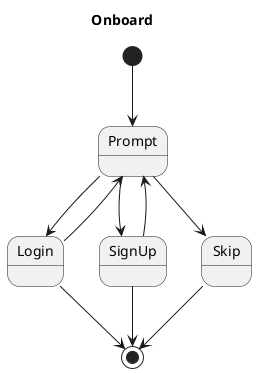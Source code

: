 @startuml

title Onboard

[*] --> Prompt

Prompt --> Login
Prompt --> SignUp
Prompt --> Skip

Login --> Prompt
SignUp --> Prompt

Login --> [*]
SignUp --> [*]
Skip --> [*]

@enduml
